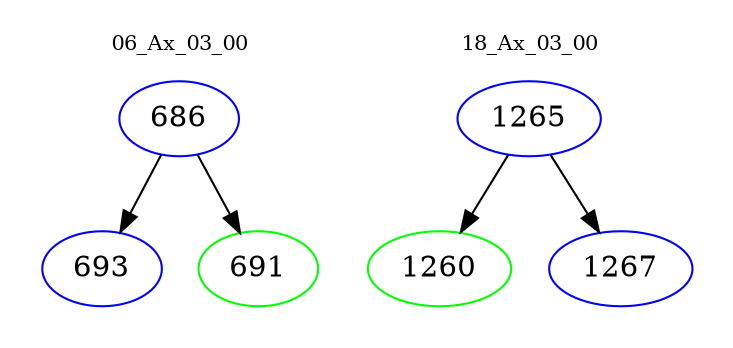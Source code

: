 digraph{
subgraph cluster_0 {
color = white
label = "06_Ax_03_00";
fontsize=10;
T0_686 [label="686", color="blue"]
T0_686 -> T0_693 [color="black"]
T0_693 [label="693", color="blue"]
T0_686 -> T0_691 [color="black"]
T0_691 [label="691", color="green"]
}
subgraph cluster_1 {
color = white
label = "18_Ax_03_00";
fontsize=10;
T1_1265 [label="1265", color="blue"]
T1_1265 -> T1_1260 [color="black"]
T1_1260 [label="1260", color="green"]
T1_1265 -> T1_1267 [color="black"]
T1_1267 [label="1267", color="blue"]
}
}
